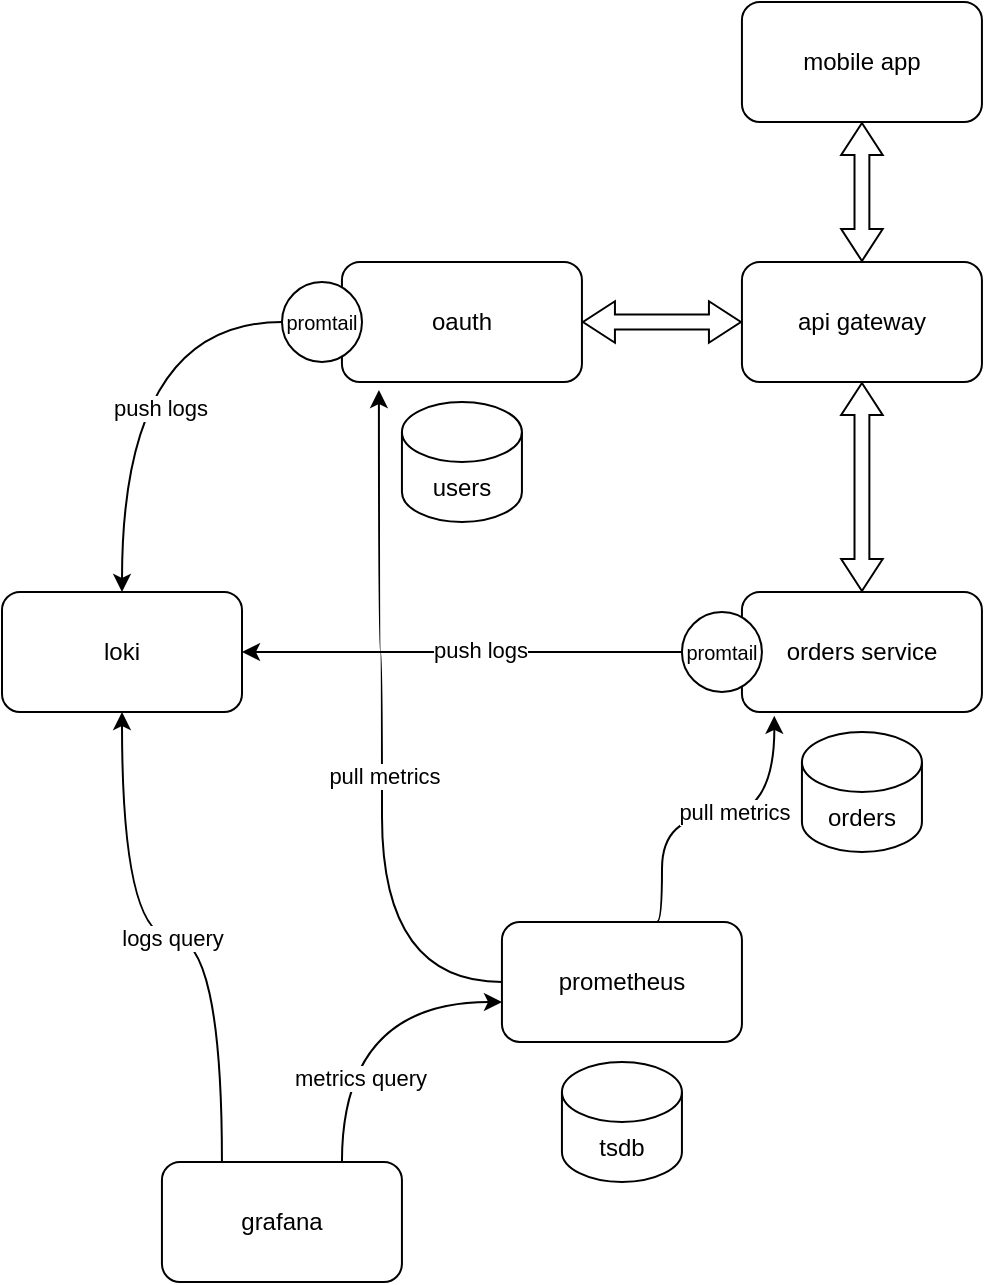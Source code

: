 <mxfile version="21.1.4" type="device">
  <diagram name="Page-1" id="pIiC2xtuclAdQhsp789a">
    <mxGraphModel dx="989" dy="611" grid="1" gridSize="10" guides="1" tooltips="1" connect="1" arrows="1" fold="1" page="1" pageScale="1" pageWidth="850" pageHeight="1100" math="0" shadow="0">
      <root>
        <mxCell id="0" />
        <mxCell id="1" parent="0" />
        <mxCell id="mEQnwHxHjuf6ZbNcHZ4e-1" value="mobile app" style="rounded=1;whiteSpace=wrap;html=1;" vertex="1" parent="1">
          <mxGeometry x="369.97" y="10" width="120" height="60" as="geometry" />
        </mxCell>
        <mxCell id="mEQnwHxHjuf6ZbNcHZ4e-2" value="api gateway" style="rounded=1;whiteSpace=wrap;html=1;" vertex="1" parent="1">
          <mxGeometry x="369.97" y="140" width="120" height="60" as="geometry" />
        </mxCell>
        <mxCell id="mEQnwHxHjuf6ZbNcHZ4e-3" value="oauth" style="rounded=1;whiteSpace=wrap;html=1;" vertex="1" parent="1">
          <mxGeometry x="169.97" y="140" width="120" height="60" as="geometry" />
        </mxCell>
        <mxCell id="mEQnwHxHjuf6ZbNcHZ4e-4" value="users" style="shape=cylinder3;whiteSpace=wrap;html=1;boundedLbl=1;backgroundOutline=1;size=15;" vertex="1" parent="1">
          <mxGeometry x="199.97" y="210" width="60" height="60" as="geometry" />
        </mxCell>
        <mxCell id="mEQnwHxHjuf6ZbNcHZ4e-7" value="" style="shape=flexArrow;endArrow=classic;startArrow=classic;html=1;rounded=0;entryX=0;entryY=0.5;entryDx=0;entryDy=0;exitX=1;exitY=0.5;exitDx=0;exitDy=0;strokeWidth=1;startSize=5;endSize=5;width=7.429;endWidth=12.327;startWidth=12.327;" edge="1" parent="1" source="mEQnwHxHjuf6ZbNcHZ4e-3" target="mEQnwHxHjuf6ZbNcHZ4e-2">
          <mxGeometry width="100" height="100" relative="1" as="geometry">
            <mxPoint x="379.97" y="290" as="sourcePoint" />
            <mxPoint x="479.97" y="190" as="targetPoint" />
          </mxGeometry>
        </mxCell>
        <mxCell id="mEQnwHxHjuf6ZbNcHZ4e-9" value="" style="shape=flexArrow;endArrow=classic;startArrow=classic;html=1;rounded=0;entryX=0.5;entryY=1;entryDx=0;entryDy=0;strokeWidth=1;startSize=5;endSize=5;width=7.429;endWidth=12.327;startWidth=12.327;" edge="1" parent="1" source="mEQnwHxHjuf6ZbNcHZ4e-2" target="mEQnwHxHjuf6ZbNcHZ4e-1">
          <mxGeometry width="100" height="100" relative="1" as="geometry">
            <mxPoint x="299.97" y="180" as="sourcePoint" />
            <mxPoint x="379.97" y="180" as="targetPoint" />
          </mxGeometry>
        </mxCell>
        <mxCell id="mEQnwHxHjuf6ZbNcHZ4e-10" value="orders service" style="rounded=1;whiteSpace=wrap;html=1;" vertex="1" parent="1">
          <mxGeometry x="369.97" y="305" width="120" height="60" as="geometry" />
        </mxCell>
        <mxCell id="mEQnwHxHjuf6ZbNcHZ4e-11" value="" style="shape=flexArrow;endArrow=classic;startArrow=classic;html=1;rounded=0;entryX=0.5;entryY=0;entryDx=0;entryDy=0;strokeWidth=1;startSize=5;endSize=5;width=7.429;endWidth=12.327;startWidth=12.327;" edge="1" parent="1" target="mEQnwHxHjuf6ZbNcHZ4e-10">
          <mxGeometry width="100" height="100" relative="1" as="geometry">
            <mxPoint x="429.97" y="200" as="sourcePoint" />
            <mxPoint x="439.97" y="80" as="targetPoint" />
          </mxGeometry>
        </mxCell>
        <mxCell id="mEQnwHxHjuf6ZbNcHZ4e-12" value="orders" style="shape=cylinder3;whiteSpace=wrap;html=1;boundedLbl=1;backgroundOutline=1;size=15;" vertex="1" parent="1">
          <mxGeometry x="399.97" y="375" width="60" height="60" as="geometry" />
        </mxCell>
        <mxCell id="mEQnwHxHjuf6ZbNcHZ4e-19" style="edgeStyle=orthogonalEdgeStyle;rounded=0;orthogonalLoop=1;jettySize=auto;html=1;entryX=0.154;entryY=1.067;entryDx=0;entryDy=0;entryPerimeter=0;curved=1;" edge="1" parent="1" source="mEQnwHxHjuf6ZbNcHZ4e-13" target="mEQnwHxHjuf6ZbNcHZ4e-3">
          <mxGeometry relative="1" as="geometry">
            <Array as="points">
              <mxPoint x="190" y="335" />
              <mxPoint x="188" y="335" />
            </Array>
          </mxGeometry>
        </mxCell>
        <mxCell id="mEQnwHxHjuf6ZbNcHZ4e-35" value="pull metrics" style="edgeLabel;html=1;align=center;verticalAlign=middle;resizable=0;points=[];" vertex="1" connectable="0" parent="mEQnwHxHjuf6ZbNcHZ4e-19">
          <mxGeometry x="-0.086" y="-1" relative="1" as="geometry">
            <mxPoint as="offset" />
          </mxGeometry>
        </mxCell>
        <mxCell id="mEQnwHxHjuf6ZbNcHZ4e-38" style="edgeStyle=orthogonalEdgeStyle;rounded=0;orthogonalLoop=1;jettySize=auto;html=1;entryX=0.135;entryY=1.032;entryDx=0;entryDy=0;entryPerimeter=0;curved=1;exitX=0.647;exitY=-0.005;exitDx=0;exitDy=0;exitPerimeter=0;" edge="1" parent="1" source="mEQnwHxHjuf6ZbNcHZ4e-13" target="mEQnwHxHjuf6ZbNcHZ4e-10">
          <mxGeometry relative="1" as="geometry">
            <Array as="points">
              <mxPoint x="330" y="470" />
              <mxPoint x="330" y="417" />
              <mxPoint x="386" y="417" />
            </Array>
          </mxGeometry>
        </mxCell>
        <mxCell id="mEQnwHxHjuf6ZbNcHZ4e-39" value="pull metrics" style="edgeLabel;html=1;align=center;verticalAlign=middle;resizable=0;points=[];" vertex="1" connectable="0" parent="mEQnwHxHjuf6ZbNcHZ4e-38">
          <mxGeometry x="0.128" y="2" relative="1" as="geometry">
            <mxPoint as="offset" />
          </mxGeometry>
        </mxCell>
        <mxCell id="mEQnwHxHjuf6ZbNcHZ4e-13" value="prometheus" style="rounded=1;whiteSpace=wrap;html=1;" vertex="1" parent="1">
          <mxGeometry x="249.97" y="470" width="120" height="60" as="geometry" />
        </mxCell>
        <mxCell id="mEQnwHxHjuf6ZbNcHZ4e-14" value="tsdb" style="shape=cylinder3;whiteSpace=wrap;html=1;boundedLbl=1;backgroundOutline=1;size=15;" vertex="1" parent="1">
          <mxGeometry x="279.97" y="540" width="60" height="60" as="geometry" />
        </mxCell>
        <mxCell id="mEQnwHxHjuf6ZbNcHZ4e-21" style="edgeStyle=orthogonalEdgeStyle;rounded=0;orthogonalLoop=1;jettySize=auto;html=1;exitX=0.75;exitY=0;exitDx=0;exitDy=0;curved=1;" edge="1" parent="1" source="mEQnwHxHjuf6ZbNcHZ4e-20">
          <mxGeometry relative="1" as="geometry">
            <mxPoint x="250" y="510" as="targetPoint" />
            <Array as="points">
              <mxPoint x="170" y="510" />
              <mxPoint x="250" y="510" />
            </Array>
          </mxGeometry>
        </mxCell>
        <mxCell id="mEQnwHxHjuf6ZbNcHZ4e-36" value="metrics query" style="edgeLabel;html=1;align=center;verticalAlign=middle;resizable=0;points=[];" vertex="1" connectable="0" parent="mEQnwHxHjuf6ZbNcHZ4e-21">
          <mxGeometry x="-0.47" y="-9" relative="1" as="geometry">
            <mxPoint as="offset" />
          </mxGeometry>
        </mxCell>
        <mxCell id="mEQnwHxHjuf6ZbNcHZ4e-32" value="logs query" style="edgeStyle=orthogonalEdgeStyle;rounded=0;orthogonalLoop=1;jettySize=auto;html=1;exitX=0.25;exitY=0;exitDx=0;exitDy=0;curved=1;" edge="1" parent="1" source="mEQnwHxHjuf6ZbNcHZ4e-20" target="mEQnwHxHjuf6ZbNcHZ4e-23">
          <mxGeometry relative="1" as="geometry" />
        </mxCell>
        <mxCell id="mEQnwHxHjuf6ZbNcHZ4e-20" value="grafana" style="rounded=1;whiteSpace=wrap;html=1;" vertex="1" parent="1">
          <mxGeometry x="79.97" y="590" width="120" height="60" as="geometry" />
        </mxCell>
        <mxCell id="mEQnwHxHjuf6ZbNcHZ4e-23" value="loki" style="rounded=1;whiteSpace=wrap;html=1;" vertex="1" parent="1">
          <mxGeometry y="305" width="120" height="60" as="geometry" />
        </mxCell>
        <mxCell id="mEQnwHxHjuf6ZbNcHZ4e-28" style="edgeStyle=orthogonalEdgeStyle;rounded=0;orthogonalLoop=1;jettySize=auto;html=1;curved=1;" edge="1" parent="1" source="mEQnwHxHjuf6ZbNcHZ4e-26" target="mEQnwHxHjuf6ZbNcHZ4e-23">
          <mxGeometry relative="1" as="geometry" />
        </mxCell>
        <mxCell id="mEQnwHxHjuf6ZbNcHZ4e-33" value="push logs" style="edgeLabel;html=1;align=center;verticalAlign=middle;resizable=0;points=[];" vertex="1" connectable="0" parent="mEQnwHxHjuf6ZbNcHZ4e-28">
          <mxGeometry x="0.146" y="19" relative="1" as="geometry">
            <mxPoint as="offset" />
          </mxGeometry>
        </mxCell>
        <mxCell id="mEQnwHxHjuf6ZbNcHZ4e-26" value="&lt;font style=&quot;font-size: 10px;&quot;&gt;promtail&lt;/font&gt;" style="ellipse;whiteSpace=wrap;html=1;" vertex="1" parent="1">
          <mxGeometry x="140" y="150" width="40" height="40" as="geometry" />
        </mxCell>
        <mxCell id="mEQnwHxHjuf6ZbNcHZ4e-31" style="edgeStyle=orthogonalEdgeStyle;rounded=0;orthogonalLoop=1;jettySize=auto;html=1;entryX=1;entryY=0.5;entryDx=0;entryDy=0;" edge="1" parent="1" source="mEQnwHxHjuf6ZbNcHZ4e-30" target="mEQnwHxHjuf6ZbNcHZ4e-23">
          <mxGeometry relative="1" as="geometry" />
        </mxCell>
        <mxCell id="mEQnwHxHjuf6ZbNcHZ4e-37" value="push logs" style="edgeLabel;html=1;align=center;verticalAlign=middle;resizable=0;points=[];" vertex="1" connectable="0" parent="mEQnwHxHjuf6ZbNcHZ4e-31">
          <mxGeometry x="-0.079" y="-1" relative="1" as="geometry">
            <mxPoint as="offset" />
          </mxGeometry>
        </mxCell>
        <mxCell id="mEQnwHxHjuf6ZbNcHZ4e-30" value="&lt;font style=&quot;font-size: 10px;&quot;&gt;promtail&lt;/font&gt;" style="ellipse;whiteSpace=wrap;html=1;" vertex="1" parent="1">
          <mxGeometry x="339.97" y="315" width="40" height="40" as="geometry" />
        </mxCell>
      </root>
    </mxGraphModel>
  </diagram>
</mxfile>
